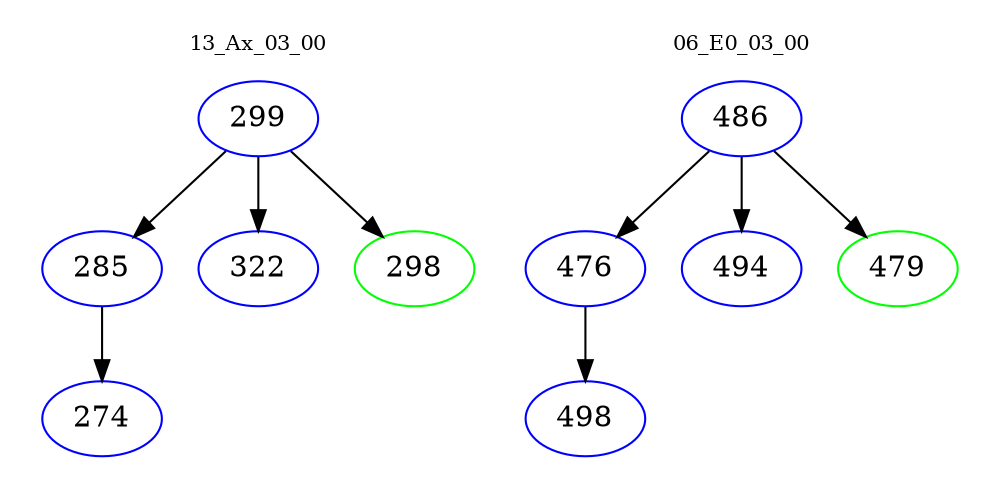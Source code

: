 digraph{
subgraph cluster_0 {
color = white
label = "13_Ax_03_00";
fontsize=10;
T0_299 [label="299", color="blue"]
T0_299 -> T0_285 [color="black"]
T0_285 [label="285", color="blue"]
T0_285 -> T0_274 [color="black"]
T0_274 [label="274", color="blue"]
T0_299 -> T0_322 [color="black"]
T0_322 [label="322", color="blue"]
T0_299 -> T0_298 [color="black"]
T0_298 [label="298", color="green"]
}
subgraph cluster_1 {
color = white
label = "06_E0_03_00";
fontsize=10;
T1_486 [label="486", color="blue"]
T1_486 -> T1_476 [color="black"]
T1_476 [label="476", color="blue"]
T1_476 -> T1_498 [color="black"]
T1_498 [label="498", color="blue"]
T1_486 -> T1_494 [color="black"]
T1_494 [label="494", color="blue"]
T1_486 -> T1_479 [color="black"]
T1_479 [label="479", color="green"]
}
}
